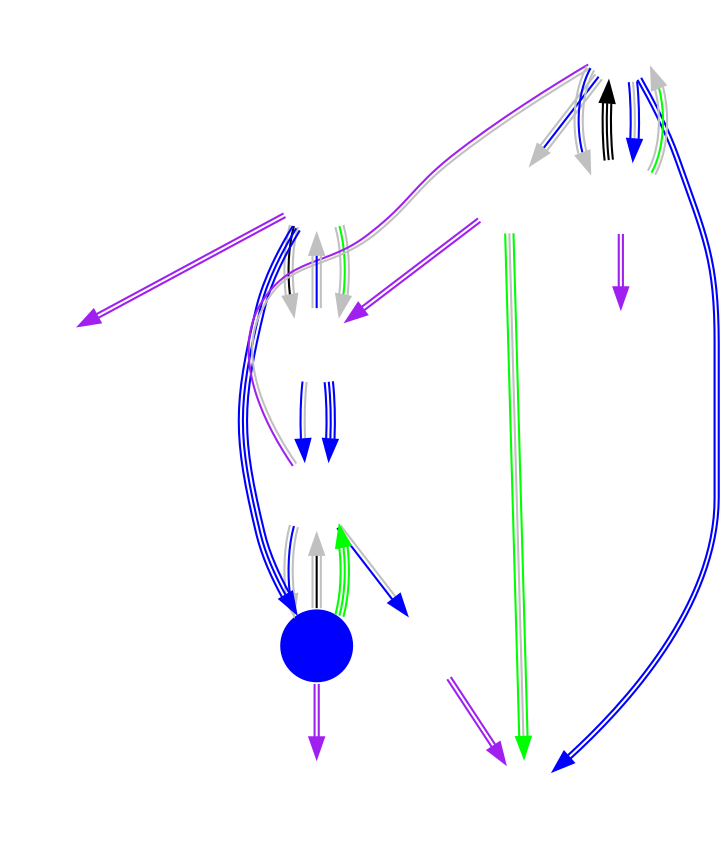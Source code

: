digraph MidSeasonBrawl {
	
	node [shape=circle fixedsize=true width=.5 label="" color="white"];
	imagepath="logos/";

	subgraph Group1 {
		DK	[ image="deadly-kittens.png" ]
		R2E	[ image="roll20.png" ]
		FNC	[ image="fnatic.png" ]
		SPT	[ image="super-perfect-team.png" ]
		NM	[ image="nomia.png" ]
		MVPB	[ image="mvp-black.png" ]
	}

	subgraph Group2 {
		EGST	[ image="soul-torturers.png" ]
		DIG	[ image="dignitas.png" ]
		RDC	[ image="red-canids.png" ]
		eStar	[ image="estar-gaming.png" ]
		L5	[ image="l5.png"]
		TS	[ image="tempo-storm.png" style="filled" fillcolor="blue" ]
	}

	/* NA Week 3 */
	TS	->	R2E	[ color="gray:black:gray" ]

	/* Korea Week 4 */
	L5	->	MVPB	[ color="black:black:black" ]

	/* EU Week 4 */
	FNC	->	DIG	[ color="gray:black:gray" ]
	
	/* Western Clash Upper Bracket Round 1 */
	DIG	->	R2E	[ color="blue:gray" ]

	/* Western Clash Lower Bracket Round 1 */
	R2E	->	NM	[ color="blue:gray" ]

	/* Western Clash Upper Bracket Round 2 */
	FNC	->	TS	[ color="blue:blue:blue" ]

	/* Western Clash Lower Bracket Round 2 */
	R2E	->	TS	[ color="gray:blue:gray" ]

	/* Western Clash Lower Bracket Round 3 */
	DIG	->	R2E	[ color="blue:blue:blue" ]

	/* Western Clash Upper Bracket Round 4 */
	DIG	->	FNC	[ color="gray:blue:gray" ]

	/* Eastern Clash Upper Bracket Round 1 */
	MVPB	->	SPT	[ color="blue:blue" ]

	/* Eastern Clash Upper Bracket Round 2 */
	MVPB	->	eStar	[ color="gray:blue:gray" ]

	/* Eastern Clash Upper Bracket Round 3 */
	MVPB	->	L5	[ color="gray:blue:gray" ]

	/* Eastern Clash Upper Bracket Round 4 */
	MVPB	->	L5	[ color="blue:gray:blue" ]

	/* CN Week 5 */
	eStar	->	SPT	[ color="green:gray:green" ]

	/* NA Week 6 */
	TS	->	R2E	[ color="green:green:green" ]

	/* Korea Week 9 */
	L5	->	MVPB	[ color="gray:green:gray" ]

	/* EU Week 9 */
	FNC	->	DIG	[ color="gray:green:gray" ]

	/* Mid Season Brawl */

	/* Round 1 */

	FNC	->	DK	[ color="purple:purple" ]
	NM	->	SPT	[ color="purple:purple" ]
	MVPB	->	R2E	[ color="purple:gray" dir="none" constraint="false" ]
	TS	->	RDC	[ color="purple:purple" ]
	L5	->	EGST	[ color="purple:purple" ]
	eStar	->	DIG	[ color="purple:purple" ]

	edge [ color="gray" dir="none" constraint="false" style="dashed"]
	
}
